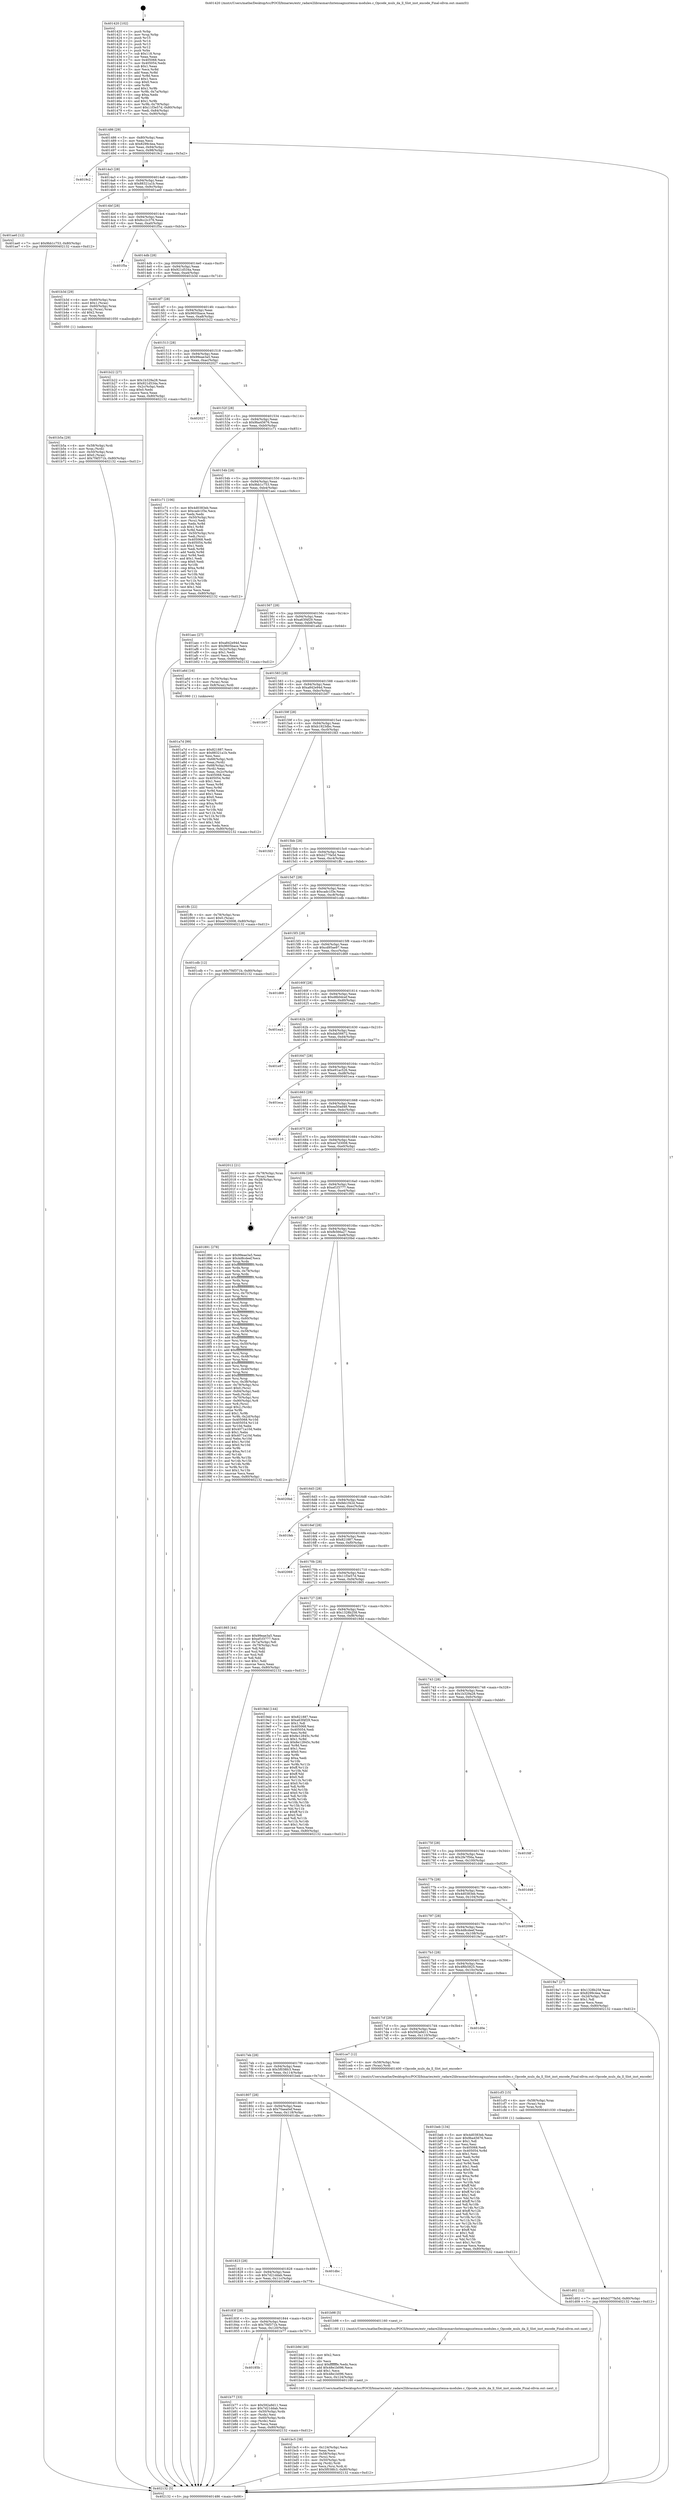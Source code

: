 digraph "0x401420" {
  label = "0x401420 (/mnt/c/Users/mathe/Desktop/tcc/POCII/binaries/extr_radare2librasmarchxtensagnuxtensa-modules.c_Opcode_muls_da_ll_Slot_inst_encode_Final-ollvm.out::main(0))"
  labelloc = "t"
  node[shape=record]

  Entry [label="",width=0.3,height=0.3,shape=circle,fillcolor=black,style=filled]
  "0x401486" [label="{
     0x401486 [29]\l
     | [instrs]\l
     &nbsp;&nbsp;0x401486 \<+3\>: mov -0x80(%rbp),%eax\l
     &nbsp;&nbsp;0x401489 \<+2\>: mov %eax,%ecx\l
     &nbsp;&nbsp;0x40148b \<+6\>: sub $0x8299c4ea,%ecx\l
     &nbsp;&nbsp;0x401491 \<+6\>: mov %eax,-0x94(%rbp)\l
     &nbsp;&nbsp;0x401497 \<+6\>: mov %ecx,-0x98(%rbp)\l
     &nbsp;&nbsp;0x40149d \<+6\>: je 00000000004019c2 \<main+0x5a2\>\l
  }"]
  "0x4019c2" [label="{
     0x4019c2\l
  }", style=dashed]
  "0x4014a3" [label="{
     0x4014a3 [28]\l
     | [instrs]\l
     &nbsp;&nbsp;0x4014a3 \<+5\>: jmp 00000000004014a8 \<main+0x88\>\l
     &nbsp;&nbsp;0x4014a8 \<+6\>: mov -0x94(%rbp),%eax\l
     &nbsp;&nbsp;0x4014ae \<+5\>: sub $0x88321a1b,%eax\l
     &nbsp;&nbsp;0x4014b3 \<+6\>: mov %eax,-0x9c(%rbp)\l
     &nbsp;&nbsp;0x4014b9 \<+6\>: je 0000000000401ae0 \<main+0x6c0\>\l
  }"]
  Exit [label="",width=0.3,height=0.3,shape=circle,fillcolor=black,style=filled,peripheries=2]
  "0x401ae0" [label="{
     0x401ae0 [12]\l
     | [instrs]\l
     &nbsp;&nbsp;0x401ae0 \<+7\>: movl $0x9bb1c753,-0x80(%rbp)\l
     &nbsp;&nbsp;0x401ae7 \<+5\>: jmp 0000000000402132 \<main+0xd12\>\l
  }"]
  "0x4014bf" [label="{
     0x4014bf [28]\l
     | [instrs]\l
     &nbsp;&nbsp;0x4014bf \<+5\>: jmp 00000000004014c4 \<main+0xa4\>\l
     &nbsp;&nbsp;0x4014c4 \<+6\>: mov -0x94(%rbp),%eax\l
     &nbsp;&nbsp;0x4014ca \<+5\>: sub $0x8cc2c376,%eax\l
     &nbsp;&nbsp;0x4014cf \<+6\>: mov %eax,-0xa0(%rbp)\l
     &nbsp;&nbsp;0x4014d5 \<+6\>: je 0000000000401f5a \<main+0xb3a\>\l
  }"]
  "0x401d02" [label="{
     0x401d02 [12]\l
     | [instrs]\l
     &nbsp;&nbsp;0x401d02 \<+7\>: movl $0xb277fa5d,-0x80(%rbp)\l
     &nbsp;&nbsp;0x401d09 \<+5\>: jmp 0000000000402132 \<main+0xd12\>\l
  }"]
  "0x401f5a" [label="{
     0x401f5a\l
  }", style=dashed]
  "0x4014db" [label="{
     0x4014db [28]\l
     | [instrs]\l
     &nbsp;&nbsp;0x4014db \<+5\>: jmp 00000000004014e0 \<main+0xc0\>\l
     &nbsp;&nbsp;0x4014e0 \<+6\>: mov -0x94(%rbp),%eax\l
     &nbsp;&nbsp;0x4014e6 \<+5\>: sub $0x921d534a,%eax\l
     &nbsp;&nbsp;0x4014eb \<+6\>: mov %eax,-0xa4(%rbp)\l
     &nbsp;&nbsp;0x4014f1 \<+6\>: je 0000000000401b3d \<main+0x71d\>\l
  }"]
  "0x401cf3" [label="{
     0x401cf3 [15]\l
     | [instrs]\l
     &nbsp;&nbsp;0x401cf3 \<+4\>: mov -0x58(%rbp),%rax\l
     &nbsp;&nbsp;0x401cf7 \<+3\>: mov (%rax),%rax\l
     &nbsp;&nbsp;0x401cfa \<+3\>: mov %rax,%rdi\l
     &nbsp;&nbsp;0x401cfd \<+5\>: call 0000000000401030 \<free@plt\>\l
     | [calls]\l
     &nbsp;&nbsp;0x401030 \{1\} (unknown)\l
  }"]
  "0x401b3d" [label="{
     0x401b3d [29]\l
     | [instrs]\l
     &nbsp;&nbsp;0x401b3d \<+4\>: mov -0x60(%rbp),%rax\l
     &nbsp;&nbsp;0x401b41 \<+6\>: movl $0x1,(%rax)\l
     &nbsp;&nbsp;0x401b47 \<+4\>: mov -0x60(%rbp),%rax\l
     &nbsp;&nbsp;0x401b4b \<+3\>: movslq (%rax),%rax\l
     &nbsp;&nbsp;0x401b4e \<+4\>: shl $0x2,%rax\l
     &nbsp;&nbsp;0x401b52 \<+3\>: mov %rax,%rdi\l
     &nbsp;&nbsp;0x401b55 \<+5\>: call 0000000000401050 \<malloc@plt\>\l
     | [calls]\l
     &nbsp;&nbsp;0x401050 \{1\} (unknown)\l
  }"]
  "0x4014f7" [label="{
     0x4014f7 [28]\l
     | [instrs]\l
     &nbsp;&nbsp;0x4014f7 \<+5\>: jmp 00000000004014fc \<main+0xdc\>\l
     &nbsp;&nbsp;0x4014fc \<+6\>: mov -0x94(%rbp),%eax\l
     &nbsp;&nbsp;0x401502 \<+5\>: sub $0x9605bace,%eax\l
     &nbsp;&nbsp;0x401507 \<+6\>: mov %eax,-0xa8(%rbp)\l
     &nbsp;&nbsp;0x40150d \<+6\>: je 0000000000401b22 \<main+0x702\>\l
  }"]
  "0x401bc5" [label="{
     0x401bc5 [38]\l
     | [instrs]\l
     &nbsp;&nbsp;0x401bc5 \<+6\>: mov -0x124(%rbp),%ecx\l
     &nbsp;&nbsp;0x401bcb \<+3\>: imul %eax,%ecx\l
     &nbsp;&nbsp;0x401bce \<+4\>: mov -0x58(%rbp),%rsi\l
     &nbsp;&nbsp;0x401bd2 \<+3\>: mov (%rsi),%rsi\l
     &nbsp;&nbsp;0x401bd5 \<+4\>: mov -0x50(%rbp),%rdi\l
     &nbsp;&nbsp;0x401bd9 \<+3\>: movslq (%rdi),%rdi\l
     &nbsp;&nbsp;0x401bdc \<+3\>: mov %ecx,(%rsi,%rdi,4)\l
     &nbsp;&nbsp;0x401bdf \<+7\>: movl $0x5f038fc3,-0x80(%rbp)\l
     &nbsp;&nbsp;0x401be6 \<+5\>: jmp 0000000000402132 \<main+0xd12\>\l
  }"]
  "0x401b22" [label="{
     0x401b22 [27]\l
     | [instrs]\l
     &nbsp;&nbsp;0x401b22 \<+5\>: mov $0x1b329a28,%eax\l
     &nbsp;&nbsp;0x401b27 \<+5\>: mov $0x921d534a,%ecx\l
     &nbsp;&nbsp;0x401b2c \<+3\>: mov -0x2c(%rbp),%edx\l
     &nbsp;&nbsp;0x401b2f \<+3\>: cmp $0x0,%edx\l
     &nbsp;&nbsp;0x401b32 \<+3\>: cmove %ecx,%eax\l
     &nbsp;&nbsp;0x401b35 \<+3\>: mov %eax,-0x80(%rbp)\l
     &nbsp;&nbsp;0x401b38 \<+5\>: jmp 0000000000402132 \<main+0xd12\>\l
  }"]
  "0x401513" [label="{
     0x401513 [28]\l
     | [instrs]\l
     &nbsp;&nbsp;0x401513 \<+5\>: jmp 0000000000401518 \<main+0xf8\>\l
     &nbsp;&nbsp;0x401518 \<+6\>: mov -0x94(%rbp),%eax\l
     &nbsp;&nbsp;0x40151e \<+5\>: sub $0x99eae3a5,%eax\l
     &nbsp;&nbsp;0x401523 \<+6\>: mov %eax,-0xac(%rbp)\l
     &nbsp;&nbsp;0x401529 \<+6\>: je 0000000000402027 \<main+0xc07\>\l
  }"]
  "0x401b9d" [label="{
     0x401b9d [40]\l
     | [instrs]\l
     &nbsp;&nbsp;0x401b9d \<+5\>: mov $0x2,%ecx\l
     &nbsp;&nbsp;0x401ba2 \<+1\>: cltd\l
     &nbsp;&nbsp;0x401ba3 \<+2\>: idiv %ecx\l
     &nbsp;&nbsp;0x401ba5 \<+6\>: imul $0xfffffffe,%edx,%ecx\l
     &nbsp;&nbsp;0x401bab \<+6\>: add $0x48e1b096,%ecx\l
     &nbsp;&nbsp;0x401bb1 \<+3\>: add $0x1,%ecx\l
     &nbsp;&nbsp;0x401bb4 \<+6\>: sub $0x48e1b096,%ecx\l
     &nbsp;&nbsp;0x401bba \<+6\>: mov %ecx,-0x124(%rbp)\l
     &nbsp;&nbsp;0x401bc0 \<+5\>: call 0000000000401160 \<next_i\>\l
     | [calls]\l
     &nbsp;&nbsp;0x401160 \{1\} (/mnt/c/Users/mathe/Desktop/tcc/POCII/binaries/extr_radare2librasmarchxtensagnuxtensa-modules.c_Opcode_muls_da_ll_Slot_inst_encode_Final-ollvm.out::next_i)\l
  }"]
  "0x402027" [label="{
     0x402027\l
  }", style=dashed]
  "0x40152f" [label="{
     0x40152f [28]\l
     | [instrs]\l
     &nbsp;&nbsp;0x40152f \<+5\>: jmp 0000000000401534 \<main+0x114\>\l
     &nbsp;&nbsp;0x401534 \<+6\>: mov -0x94(%rbp),%eax\l
     &nbsp;&nbsp;0x40153a \<+5\>: sub $0x9ba45676,%eax\l
     &nbsp;&nbsp;0x40153f \<+6\>: mov %eax,-0xb0(%rbp)\l
     &nbsp;&nbsp;0x401545 \<+6\>: je 0000000000401c71 \<main+0x851\>\l
  }"]
  "0x40185b" [label="{
     0x40185b\l
  }", style=dashed]
  "0x401c71" [label="{
     0x401c71 [106]\l
     | [instrs]\l
     &nbsp;&nbsp;0x401c71 \<+5\>: mov $0x4d0383eb,%eax\l
     &nbsp;&nbsp;0x401c76 \<+5\>: mov $0xcadc1f3e,%ecx\l
     &nbsp;&nbsp;0x401c7b \<+2\>: xor %edx,%edx\l
     &nbsp;&nbsp;0x401c7d \<+4\>: mov -0x50(%rbp),%rsi\l
     &nbsp;&nbsp;0x401c81 \<+2\>: mov (%rsi),%edi\l
     &nbsp;&nbsp;0x401c83 \<+3\>: mov %edx,%r8d\l
     &nbsp;&nbsp;0x401c86 \<+4\>: sub $0x1,%r8d\l
     &nbsp;&nbsp;0x401c8a \<+3\>: sub %r8d,%edi\l
     &nbsp;&nbsp;0x401c8d \<+4\>: mov -0x50(%rbp),%rsi\l
     &nbsp;&nbsp;0x401c91 \<+2\>: mov %edi,(%rsi)\l
     &nbsp;&nbsp;0x401c93 \<+7\>: mov 0x405068,%edi\l
     &nbsp;&nbsp;0x401c9a \<+8\>: mov 0x405054,%r8d\l
     &nbsp;&nbsp;0x401ca2 \<+3\>: sub $0x1,%edx\l
     &nbsp;&nbsp;0x401ca5 \<+3\>: mov %edi,%r9d\l
     &nbsp;&nbsp;0x401ca8 \<+3\>: add %edx,%r9d\l
     &nbsp;&nbsp;0x401cab \<+4\>: imul %r9d,%edi\l
     &nbsp;&nbsp;0x401caf \<+3\>: and $0x1,%edi\l
     &nbsp;&nbsp;0x401cb2 \<+3\>: cmp $0x0,%edi\l
     &nbsp;&nbsp;0x401cb5 \<+4\>: sete %r10b\l
     &nbsp;&nbsp;0x401cb9 \<+4\>: cmp $0xa,%r8d\l
     &nbsp;&nbsp;0x401cbd \<+4\>: setl %r11b\l
     &nbsp;&nbsp;0x401cc1 \<+3\>: mov %r10b,%bl\l
     &nbsp;&nbsp;0x401cc4 \<+3\>: and %r11b,%bl\l
     &nbsp;&nbsp;0x401cc7 \<+3\>: xor %r11b,%r10b\l
     &nbsp;&nbsp;0x401cca \<+3\>: or %r10b,%bl\l
     &nbsp;&nbsp;0x401ccd \<+3\>: test $0x1,%bl\l
     &nbsp;&nbsp;0x401cd0 \<+3\>: cmovne %ecx,%eax\l
     &nbsp;&nbsp;0x401cd3 \<+3\>: mov %eax,-0x80(%rbp)\l
     &nbsp;&nbsp;0x401cd6 \<+5\>: jmp 0000000000402132 \<main+0xd12\>\l
  }"]
  "0x40154b" [label="{
     0x40154b [28]\l
     | [instrs]\l
     &nbsp;&nbsp;0x40154b \<+5\>: jmp 0000000000401550 \<main+0x130\>\l
     &nbsp;&nbsp;0x401550 \<+6\>: mov -0x94(%rbp),%eax\l
     &nbsp;&nbsp;0x401556 \<+5\>: sub $0x9bb1c753,%eax\l
     &nbsp;&nbsp;0x40155b \<+6\>: mov %eax,-0xb4(%rbp)\l
     &nbsp;&nbsp;0x401561 \<+6\>: je 0000000000401aec \<main+0x6cc\>\l
  }"]
  "0x401b77" [label="{
     0x401b77 [33]\l
     | [instrs]\l
     &nbsp;&nbsp;0x401b77 \<+5\>: mov $0x592a9d11,%eax\l
     &nbsp;&nbsp;0x401b7c \<+5\>: mov $0x7d21ddab,%ecx\l
     &nbsp;&nbsp;0x401b81 \<+4\>: mov -0x50(%rbp),%rdx\l
     &nbsp;&nbsp;0x401b85 \<+2\>: mov (%rdx),%esi\l
     &nbsp;&nbsp;0x401b87 \<+4\>: mov -0x60(%rbp),%rdx\l
     &nbsp;&nbsp;0x401b8b \<+2\>: cmp (%rdx),%esi\l
     &nbsp;&nbsp;0x401b8d \<+3\>: cmovl %ecx,%eax\l
     &nbsp;&nbsp;0x401b90 \<+3\>: mov %eax,-0x80(%rbp)\l
     &nbsp;&nbsp;0x401b93 \<+5\>: jmp 0000000000402132 \<main+0xd12\>\l
  }"]
  "0x401aec" [label="{
     0x401aec [27]\l
     | [instrs]\l
     &nbsp;&nbsp;0x401aec \<+5\>: mov $0xa842e94d,%eax\l
     &nbsp;&nbsp;0x401af1 \<+5\>: mov $0x9605bace,%ecx\l
     &nbsp;&nbsp;0x401af6 \<+3\>: mov -0x2c(%rbp),%edx\l
     &nbsp;&nbsp;0x401af9 \<+3\>: cmp $0x1,%edx\l
     &nbsp;&nbsp;0x401afc \<+3\>: cmovl %ecx,%eax\l
     &nbsp;&nbsp;0x401aff \<+3\>: mov %eax,-0x80(%rbp)\l
     &nbsp;&nbsp;0x401b02 \<+5\>: jmp 0000000000402132 \<main+0xd12\>\l
  }"]
  "0x401567" [label="{
     0x401567 [28]\l
     | [instrs]\l
     &nbsp;&nbsp;0x401567 \<+5\>: jmp 000000000040156c \<main+0x14c\>\l
     &nbsp;&nbsp;0x40156c \<+6\>: mov -0x94(%rbp),%eax\l
     &nbsp;&nbsp;0x401572 \<+5\>: sub $0xa63f4f29,%eax\l
     &nbsp;&nbsp;0x401577 \<+6\>: mov %eax,-0xb8(%rbp)\l
     &nbsp;&nbsp;0x40157d \<+6\>: je 0000000000401a6d \<main+0x64d\>\l
  }"]
  "0x40183f" [label="{
     0x40183f [28]\l
     | [instrs]\l
     &nbsp;&nbsp;0x40183f \<+5\>: jmp 0000000000401844 \<main+0x424\>\l
     &nbsp;&nbsp;0x401844 \<+6\>: mov -0x94(%rbp),%eax\l
     &nbsp;&nbsp;0x40184a \<+5\>: sub $0x7f4f371b,%eax\l
     &nbsp;&nbsp;0x40184f \<+6\>: mov %eax,-0x120(%rbp)\l
     &nbsp;&nbsp;0x401855 \<+6\>: je 0000000000401b77 \<main+0x757\>\l
  }"]
  "0x401a6d" [label="{
     0x401a6d [16]\l
     | [instrs]\l
     &nbsp;&nbsp;0x401a6d \<+4\>: mov -0x70(%rbp),%rax\l
     &nbsp;&nbsp;0x401a71 \<+3\>: mov (%rax),%rax\l
     &nbsp;&nbsp;0x401a74 \<+4\>: mov 0x8(%rax),%rdi\l
     &nbsp;&nbsp;0x401a78 \<+5\>: call 0000000000401060 \<atoi@plt\>\l
     | [calls]\l
     &nbsp;&nbsp;0x401060 \{1\} (unknown)\l
  }"]
  "0x401583" [label="{
     0x401583 [28]\l
     | [instrs]\l
     &nbsp;&nbsp;0x401583 \<+5\>: jmp 0000000000401588 \<main+0x168\>\l
     &nbsp;&nbsp;0x401588 \<+6\>: mov -0x94(%rbp),%eax\l
     &nbsp;&nbsp;0x40158e \<+5\>: sub $0xa842e94d,%eax\l
     &nbsp;&nbsp;0x401593 \<+6\>: mov %eax,-0xbc(%rbp)\l
     &nbsp;&nbsp;0x401599 \<+6\>: je 0000000000401b07 \<main+0x6e7\>\l
  }"]
  "0x401b98" [label="{
     0x401b98 [5]\l
     | [instrs]\l
     &nbsp;&nbsp;0x401b98 \<+5\>: call 0000000000401160 \<next_i\>\l
     | [calls]\l
     &nbsp;&nbsp;0x401160 \{1\} (/mnt/c/Users/mathe/Desktop/tcc/POCII/binaries/extr_radare2librasmarchxtensagnuxtensa-modules.c_Opcode_muls_da_ll_Slot_inst_encode_Final-ollvm.out::next_i)\l
  }"]
  "0x401b07" [label="{
     0x401b07\l
  }", style=dashed]
  "0x40159f" [label="{
     0x40159f [28]\l
     | [instrs]\l
     &nbsp;&nbsp;0x40159f \<+5\>: jmp 00000000004015a4 \<main+0x184\>\l
     &nbsp;&nbsp;0x4015a4 \<+6\>: mov -0x94(%rbp),%eax\l
     &nbsp;&nbsp;0x4015aa \<+5\>: sub $0xb1923dbc,%eax\l
     &nbsp;&nbsp;0x4015af \<+6\>: mov %eax,-0xc0(%rbp)\l
     &nbsp;&nbsp;0x4015b5 \<+6\>: je 0000000000401fd3 \<main+0xbb3\>\l
  }"]
  "0x401823" [label="{
     0x401823 [28]\l
     | [instrs]\l
     &nbsp;&nbsp;0x401823 \<+5\>: jmp 0000000000401828 \<main+0x408\>\l
     &nbsp;&nbsp;0x401828 \<+6\>: mov -0x94(%rbp),%eax\l
     &nbsp;&nbsp;0x40182e \<+5\>: sub $0x7d21ddab,%eax\l
     &nbsp;&nbsp;0x401833 \<+6\>: mov %eax,-0x11c(%rbp)\l
     &nbsp;&nbsp;0x401839 \<+6\>: je 0000000000401b98 \<main+0x778\>\l
  }"]
  "0x401fd3" [label="{
     0x401fd3\l
  }", style=dashed]
  "0x4015bb" [label="{
     0x4015bb [28]\l
     | [instrs]\l
     &nbsp;&nbsp;0x4015bb \<+5\>: jmp 00000000004015c0 \<main+0x1a0\>\l
     &nbsp;&nbsp;0x4015c0 \<+6\>: mov -0x94(%rbp),%eax\l
     &nbsp;&nbsp;0x4015c6 \<+5\>: sub $0xb277fa5d,%eax\l
     &nbsp;&nbsp;0x4015cb \<+6\>: mov %eax,-0xc4(%rbp)\l
     &nbsp;&nbsp;0x4015d1 \<+6\>: je 0000000000401ffc \<main+0xbdc\>\l
  }"]
  "0x401dbc" [label="{
     0x401dbc\l
  }", style=dashed]
  "0x401ffc" [label="{
     0x401ffc [22]\l
     | [instrs]\l
     &nbsp;&nbsp;0x401ffc \<+4\>: mov -0x78(%rbp),%rax\l
     &nbsp;&nbsp;0x402000 \<+6\>: movl $0x0,(%rax)\l
     &nbsp;&nbsp;0x402006 \<+7\>: movl $0xee7d3008,-0x80(%rbp)\l
     &nbsp;&nbsp;0x40200d \<+5\>: jmp 0000000000402132 \<main+0xd12\>\l
  }"]
  "0x4015d7" [label="{
     0x4015d7 [28]\l
     | [instrs]\l
     &nbsp;&nbsp;0x4015d7 \<+5\>: jmp 00000000004015dc \<main+0x1bc\>\l
     &nbsp;&nbsp;0x4015dc \<+6\>: mov -0x94(%rbp),%eax\l
     &nbsp;&nbsp;0x4015e2 \<+5\>: sub $0xcadc1f3e,%eax\l
     &nbsp;&nbsp;0x4015e7 \<+6\>: mov %eax,-0xc8(%rbp)\l
     &nbsp;&nbsp;0x4015ed \<+6\>: je 0000000000401cdb \<main+0x8bb\>\l
  }"]
  "0x401807" [label="{
     0x401807 [28]\l
     | [instrs]\l
     &nbsp;&nbsp;0x401807 \<+5\>: jmp 000000000040180c \<main+0x3ec\>\l
     &nbsp;&nbsp;0x40180c \<+6\>: mov -0x94(%rbp),%eax\l
     &nbsp;&nbsp;0x401812 \<+5\>: sub $0x70aea0ef,%eax\l
     &nbsp;&nbsp;0x401817 \<+6\>: mov %eax,-0x118(%rbp)\l
     &nbsp;&nbsp;0x40181d \<+6\>: je 0000000000401dbc \<main+0x99c\>\l
  }"]
  "0x401cdb" [label="{
     0x401cdb [12]\l
     | [instrs]\l
     &nbsp;&nbsp;0x401cdb \<+7\>: movl $0x7f4f371b,-0x80(%rbp)\l
     &nbsp;&nbsp;0x401ce2 \<+5\>: jmp 0000000000402132 \<main+0xd12\>\l
  }"]
  "0x4015f3" [label="{
     0x4015f3 [28]\l
     | [instrs]\l
     &nbsp;&nbsp;0x4015f3 \<+5\>: jmp 00000000004015f8 \<main+0x1d8\>\l
     &nbsp;&nbsp;0x4015f8 \<+6\>: mov -0x94(%rbp),%eax\l
     &nbsp;&nbsp;0x4015fe \<+5\>: sub $0xcd95ae97,%eax\l
     &nbsp;&nbsp;0x401603 \<+6\>: mov %eax,-0xcc(%rbp)\l
     &nbsp;&nbsp;0x401609 \<+6\>: je 0000000000401d69 \<main+0x949\>\l
  }"]
  "0x401beb" [label="{
     0x401beb [134]\l
     | [instrs]\l
     &nbsp;&nbsp;0x401beb \<+5\>: mov $0x4d0383eb,%eax\l
     &nbsp;&nbsp;0x401bf0 \<+5\>: mov $0x9ba45676,%ecx\l
     &nbsp;&nbsp;0x401bf5 \<+2\>: mov $0x1,%dl\l
     &nbsp;&nbsp;0x401bf7 \<+2\>: xor %esi,%esi\l
     &nbsp;&nbsp;0x401bf9 \<+7\>: mov 0x405068,%edi\l
     &nbsp;&nbsp;0x401c00 \<+8\>: mov 0x405054,%r8d\l
     &nbsp;&nbsp;0x401c08 \<+3\>: sub $0x1,%esi\l
     &nbsp;&nbsp;0x401c0b \<+3\>: mov %edi,%r9d\l
     &nbsp;&nbsp;0x401c0e \<+3\>: add %esi,%r9d\l
     &nbsp;&nbsp;0x401c11 \<+4\>: imul %r9d,%edi\l
     &nbsp;&nbsp;0x401c15 \<+3\>: and $0x1,%edi\l
     &nbsp;&nbsp;0x401c18 \<+3\>: cmp $0x0,%edi\l
     &nbsp;&nbsp;0x401c1b \<+4\>: sete %r10b\l
     &nbsp;&nbsp;0x401c1f \<+4\>: cmp $0xa,%r8d\l
     &nbsp;&nbsp;0x401c23 \<+4\>: setl %r11b\l
     &nbsp;&nbsp;0x401c27 \<+3\>: mov %r10b,%bl\l
     &nbsp;&nbsp;0x401c2a \<+3\>: xor $0xff,%bl\l
     &nbsp;&nbsp;0x401c2d \<+3\>: mov %r11b,%r14b\l
     &nbsp;&nbsp;0x401c30 \<+4\>: xor $0xff,%r14b\l
     &nbsp;&nbsp;0x401c34 \<+3\>: xor $0x1,%dl\l
     &nbsp;&nbsp;0x401c37 \<+3\>: mov %bl,%r15b\l
     &nbsp;&nbsp;0x401c3a \<+4\>: and $0xff,%r15b\l
     &nbsp;&nbsp;0x401c3e \<+3\>: and %dl,%r10b\l
     &nbsp;&nbsp;0x401c41 \<+3\>: mov %r14b,%r12b\l
     &nbsp;&nbsp;0x401c44 \<+4\>: and $0xff,%r12b\l
     &nbsp;&nbsp;0x401c48 \<+3\>: and %dl,%r11b\l
     &nbsp;&nbsp;0x401c4b \<+3\>: or %r10b,%r15b\l
     &nbsp;&nbsp;0x401c4e \<+3\>: or %r11b,%r12b\l
     &nbsp;&nbsp;0x401c51 \<+3\>: xor %r12b,%r15b\l
     &nbsp;&nbsp;0x401c54 \<+3\>: or %r14b,%bl\l
     &nbsp;&nbsp;0x401c57 \<+3\>: xor $0xff,%bl\l
     &nbsp;&nbsp;0x401c5a \<+3\>: or $0x1,%dl\l
     &nbsp;&nbsp;0x401c5d \<+2\>: and %dl,%bl\l
     &nbsp;&nbsp;0x401c5f \<+3\>: or %bl,%r15b\l
     &nbsp;&nbsp;0x401c62 \<+4\>: test $0x1,%r15b\l
     &nbsp;&nbsp;0x401c66 \<+3\>: cmovne %ecx,%eax\l
     &nbsp;&nbsp;0x401c69 \<+3\>: mov %eax,-0x80(%rbp)\l
     &nbsp;&nbsp;0x401c6c \<+5\>: jmp 0000000000402132 \<main+0xd12\>\l
  }"]
  "0x401d69" [label="{
     0x401d69\l
  }", style=dashed]
  "0x40160f" [label="{
     0x40160f [28]\l
     | [instrs]\l
     &nbsp;&nbsp;0x40160f \<+5\>: jmp 0000000000401614 \<main+0x1f4\>\l
     &nbsp;&nbsp;0x401614 \<+6\>: mov -0x94(%rbp),%eax\l
     &nbsp;&nbsp;0x40161a \<+5\>: sub $0xd8b0dcef,%eax\l
     &nbsp;&nbsp;0x40161f \<+6\>: mov %eax,-0xd0(%rbp)\l
     &nbsp;&nbsp;0x401625 \<+6\>: je 0000000000401ea3 \<main+0xa83\>\l
  }"]
  "0x4017eb" [label="{
     0x4017eb [28]\l
     | [instrs]\l
     &nbsp;&nbsp;0x4017eb \<+5\>: jmp 00000000004017f0 \<main+0x3d0\>\l
     &nbsp;&nbsp;0x4017f0 \<+6\>: mov -0x94(%rbp),%eax\l
     &nbsp;&nbsp;0x4017f6 \<+5\>: sub $0x5f038fc3,%eax\l
     &nbsp;&nbsp;0x4017fb \<+6\>: mov %eax,-0x114(%rbp)\l
     &nbsp;&nbsp;0x401801 \<+6\>: je 0000000000401beb \<main+0x7cb\>\l
  }"]
  "0x401ea3" [label="{
     0x401ea3\l
  }", style=dashed]
  "0x40162b" [label="{
     0x40162b [28]\l
     | [instrs]\l
     &nbsp;&nbsp;0x40162b \<+5\>: jmp 0000000000401630 \<main+0x210\>\l
     &nbsp;&nbsp;0x401630 \<+6\>: mov -0x94(%rbp),%eax\l
     &nbsp;&nbsp;0x401636 \<+5\>: sub $0xdab56672,%eax\l
     &nbsp;&nbsp;0x40163b \<+6\>: mov %eax,-0xd4(%rbp)\l
     &nbsp;&nbsp;0x401641 \<+6\>: je 0000000000401e97 \<main+0xa77\>\l
  }"]
  "0x401ce7" [label="{
     0x401ce7 [12]\l
     | [instrs]\l
     &nbsp;&nbsp;0x401ce7 \<+4\>: mov -0x58(%rbp),%rax\l
     &nbsp;&nbsp;0x401ceb \<+3\>: mov (%rax),%rdi\l
     &nbsp;&nbsp;0x401cee \<+5\>: call 0000000000401400 \<Opcode_muls_da_ll_Slot_inst_encode\>\l
     | [calls]\l
     &nbsp;&nbsp;0x401400 \{1\} (/mnt/c/Users/mathe/Desktop/tcc/POCII/binaries/extr_radare2librasmarchxtensagnuxtensa-modules.c_Opcode_muls_da_ll_Slot_inst_encode_Final-ollvm.out::Opcode_muls_da_ll_Slot_inst_encode)\l
  }"]
  "0x401e97" [label="{
     0x401e97\l
  }", style=dashed]
  "0x401647" [label="{
     0x401647 [28]\l
     | [instrs]\l
     &nbsp;&nbsp;0x401647 \<+5\>: jmp 000000000040164c \<main+0x22c\>\l
     &nbsp;&nbsp;0x40164c \<+6\>: mov -0x94(%rbp),%eax\l
     &nbsp;&nbsp;0x401652 \<+5\>: sub $0xe91ac526,%eax\l
     &nbsp;&nbsp;0x401657 \<+6\>: mov %eax,-0xd8(%rbp)\l
     &nbsp;&nbsp;0x40165d \<+6\>: je 0000000000401eca \<main+0xaaa\>\l
  }"]
  "0x4017cf" [label="{
     0x4017cf [28]\l
     | [instrs]\l
     &nbsp;&nbsp;0x4017cf \<+5\>: jmp 00000000004017d4 \<main+0x3b4\>\l
     &nbsp;&nbsp;0x4017d4 \<+6\>: mov -0x94(%rbp),%eax\l
     &nbsp;&nbsp;0x4017da \<+5\>: sub $0x592a9d11,%eax\l
     &nbsp;&nbsp;0x4017df \<+6\>: mov %eax,-0x110(%rbp)\l
     &nbsp;&nbsp;0x4017e5 \<+6\>: je 0000000000401ce7 \<main+0x8c7\>\l
  }"]
  "0x401eca" [label="{
     0x401eca\l
  }", style=dashed]
  "0x401663" [label="{
     0x401663 [28]\l
     | [instrs]\l
     &nbsp;&nbsp;0x401663 \<+5\>: jmp 0000000000401668 \<main+0x248\>\l
     &nbsp;&nbsp;0x401668 \<+6\>: mov -0x94(%rbp),%eax\l
     &nbsp;&nbsp;0x40166e \<+5\>: sub $0xea50ad48,%eax\l
     &nbsp;&nbsp;0x401673 \<+6\>: mov %eax,-0xdc(%rbp)\l
     &nbsp;&nbsp;0x401679 \<+6\>: je 0000000000402110 \<main+0xcf0\>\l
  }"]
  "0x401d0e" [label="{
     0x401d0e\l
  }", style=dashed]
  "0x402110" [label="{
     0x402110\l
  }", style=dashed]
  "0x40167f" [label="{
     0x40167f [28]\l
     | [instrs]\l
     &nbsp;&nbsp;0x40167f \<+5\>: jmp 0000000000401684 \<main+0x264\>\l
     &nbsp;&nbsp;0x401684 \<+6\>: mov -0x94(%rbp),%eax\l
     &nbsp;&nbsp;0x40168a \<+5\>: sub $0xee7d3008,%eax\l
     &nbsp;&nbsp;0x40168f \<+6\>: mov %eax,-0xe0(%rbp)\l
     &nbsp;&nbsp;0x401695 \<+6\>: je 0000000000402012 \<main+0xbf2\>\l
  }"]
  "0x401b5a" [label="{
     0x401b5a [29]\l
     | [instrs]\l
     &nbsp;&nbsp;0x401b5a \<+4\>: mov -0x58(%rbp),%rdi\l
     &nbsp;&nbsp;0x401b5e \<+3\>: mov %rax,(%rdi)\l
     &nbsp;&nbsp;0x401b61 \<+4\>: mov -0x50(%rbp),%rax\l
     &nbsp;&nbsp;0x401b65 \<+6\>: movl $0x0,(%rax)\l
     &nbsp;&nbsp;0x401b6b \<+7\>: movl $0x7f4f371b,-0x80(%rbp)\l
     &nbsp;&nbsp;0x401b72 \<+5\>: jmp 0000000000402132 \<main+0xd12\>\l
  }"]
  "0x402012" [label="{
     0x402012 [21]\l
     | [instrs]\l
     &nbsp;&nbsp;0x402012 \<+4\>: mov -0x78(%rbp),%rax\l
     &nbsp;&nbsp;0x402016 \<+2\>: mov (%rax),%eax\l
     &nbsp;&nbsp;0x402018 \<+4\>: lea -0x28(%rbp),%rsp\l
     &nbsp;&nbsp;0x40201c \<+1\>: pop %rbx\l
     &nbsp;&nbsp;0x40201d \<+2\>: pop %r12\l
     &nbsp;&nbsp;0x40201f \<+2\>: pop %r13\l
     &nbsp;&nbsp;0x402021 \<+2\>: pop %r14\l
     &nbsp;&nbsp;0x402023 \<+2\>: pop %r15\l
     &nbsp;&nbsp;0x402025 \<+1\>: pop %rbp\l
     &nbsp;&nbsp;0x402026 \<+1\>: ret\l
  }"]
  "0x40169b" [label="{
     0x40169b [28]\l
     | [instrs]\l
     &nbsp;&nbsp;0x40169b \<+5\>: jmp 00000000004016a0 \<main+0x280\>\l
     &nbsp;&nbsp;0x4016a0 \<+6\>: mov -0x94(%rbp),%eax\l
     &nbsp;&nbsp;0x4016a6 \<+5\>: sub $0xef1f3777,%eax\l
     &nbsp;&nbsp;0x4016ab \<+6\>: mov %eax,-0xe4(%rbp)\l
     &nbsp;&nbsp;0x4016b1 \<+6\>: je 0000000000401891 \<main+0x471\>\l
  }"]
  "0x401a7d" [label="{
     0x401a7d [99]\l
     | [instrs]\l
     &nbsp;&nbsp;0x401a7d \<+5\>: mov $0x821887,%ecx\l
     &nbsp;&nbsp;0x401a82 \<+5\>: mov $0x88321a1b,%edx\l
     &nbsp;&nbsp;0x401a87 \<+2\>: xor %esi,%esi\l
     &nbsp;&nbsp;0x401a89 \<+4\>: mov -0x68(%rbp),%rdi\l
     &nbsp;&nbsp;0x401a8d \<+2\>: mov %eax,(%rdi)\l
     &nbsp;&nbsp;0x401a8f \<+4\>: mov -0x68(%rbp),%rdi\l
     &nbsp;&nbsp;0x401a93 \<+2\>: mov (%rdi),%eax\l
     &nbsp;&nbsp;0x401a95 \<+3\>: mov %eax,-0x2c(%rbp)\l
     &nbsp;&nbsp;0x401a98 \<+7\>: mov 0x405068,%eax\l
     &nbsp;&nbsp;0x401a9f \<+8\>: mov 0x405054,%r8d\l
     &nbsp;&nbsp;0x401aa7 \<+3\>: sub $0x1,%esi\l
     &nbsp;&nbsp;0x401aaa \<+3\>: mov %eax,%r9d\l
     &nbsp;&nbsp;0x401aad \<+3\>: add %esi,%r9d\l
     &nbsp;&nbsp;0x401ab0 \<+4\>: imul %r9d,%eax\l
     &nbsp;&nbsp;0x401ab4 \<+3\>: and $0x1,%eax\l
     &nbsp;&nbsp;0x401ab7 \<+3\>: cmp $0x0,%eax\l
     &nbsp;&nbsp;0x401aba \<+4\>: sete %r10b\l
     &nbsp;&nbsp;0x401abe \<+4\>: cmp $0xa,%r8d\l
     &nbsp;&nbsp;0x401ac2 \<+4\>: setl %r11b\l
     &nbsp;&nbsp;0x401ac6 \<+3\>: mov %r10b,%bl\l
     &nbsp;&nbsp;0x401ac9 \<+3\>: and %r11b,%bl\l
     &nbsp;&nbsp;0x401acc \<+3\>: xor %r11b,%r10b\l
     &nbsp;&nbsp;0x401acf \<+3\>: or %r10b,%bl\l
     &nbsp;&nbsp;0x401ad2 \<+3\>: test $0x1,%bl\l
     &nbsp;&nbsp;0x401ad5 \<+3\>: cmovne %edx,%ecx\l
     &nbsp;&nbsp;0x401ad8 \<+3\>: mov %ecx,-0x80(%rbp)\l
     &nbsp;&nbsp;0x401adb \<+5\>: jmp 0000000000402132 \<main+0xd12\>\l
  }"]
  "0x401891" [label="{
     0x401891 [278]\l
     | [instrs]\l
     &nbsp;&nbsp;0x401891 \<+5\>: mov $0x99eae3a5,%eax\l
     &nbsp;&nbsp;0x401896 \<+5\>: mov $0x4d8cdeef,%ecx\l
     &nbsp;&nbsp;0x40189b \<+3\>: mov %rsp,%rdx\l
     &nbsp;&nbsp;0x40189e \<+4\>: add $0xfffffffffffffff0,%rdx\l
     &nbsp;&nbsp;0x4018a2 \<+3\>: mov %rdx,%rsp\l
     &nbsp;&nbsp;0x4018a5 \<+4\>: mov %rdx,-0x78(%rbp)\l
     &nbsp;&nbsp;0x4018a9 \<+3\>: mov %rsp,%rdx\l
     &nbsp;&nbsp;0x4018ac \<+4\>: add $0xfffffffffffffff0,%rdx\l
     &nbsp;&nbsp;0x4018b0 \<+3\>: mov %rdx,%rsp\l
     &nbsp;&nbsp;0x4018b3 \<+3\>: mov %rsp,%rsi\l
     &nbsp;&nbsp;0x4018b6 \<+4\>: add $0xfffffffffffffff0,%rsi\l
     &nbsp;&nbsp;0x4018ba \<+3\>: mov %rsi,%rsp\l
     &nbsp;&nbsp;0x4018bd \<+4\>: mov %rsi,-0x70(%rbp)\l
     &nbsp;&nbsp;0x4018c1 \<+3\>: mov %rsp,%rsi\l
     &nbsp;&nbsp;0x4018c4 \<+4\>: add $0xfffffffffffffff0,%rsi\l
     &nbsp;&nbsp;0x4018c8 \<+3\>: mov %rsi,%rsp\l
     &nbsp;&nbsp;0x4018cb \<+4\>: mov %rsi,-0x68(%rbp)\l
     &nbsp;&nbsp;0x4018cf \<+3\>: mov %rsp,%rsi\l
     &nbsp;&nbsp;0x4018d2 \<+4\>: add $0xfffffffffffffff0,%rsi\l
     &nbsp;&nbsp;0x4018d6 \<+3\>: mov %rsi,%rsp\l
     &nbsp;&nbsp;0x4018d9 \<+4\>: mov %rsi,-0x60(%rbp)\l
     &nbsp;&nbsp;0x4018dd \<+3\>: mov %rsp,%rsi\l
     &nbsp;&nbsp;0x4018e0 \<+4\>: add $0xfffffffffffffff0,%rsi\l
     &nbsp;&nbsp;0x4018e4 \<+3\>: mov %rsi,%rsp\l
     &nbsp;&nbsp;0x4018e7 \<+4\>: mov %rsi,-0x58(%rbp)\l
     &nbsp;&nbsp;0x4018eb \<+3\>: mov %rsp,%rsi\l
     &nbsp;&nbsp;0x4018ee \<+4\>: add $0xfffffffffffffff0,%rsi\l
     &nbsp;&nbsp;0x4018f2 \<+3\>: mov %rsi,%rsp\l
     &nbsp;&nbsp;0x4018f5 \<+4\>: mov %rsi,-0x50(%rbp)\l
     &nbsp;&nbsp;0x4018f9 \<+3\>: mov %rsp,%rsi\l
     &nbsp;&nbsp;0x4018fc \<+4\>: add $0xfffffffffffffff0,%rsi\l
     &nbsp;&nbsp;0x401900 \<+3\>: mov %rsi,%rsp\l
     &nbsp;&nbsp;0x401903 \<+4\>: mov %rsi,-0x48(%rbp)\l
     &nbsp;&nbsp;0x401907 \<+3\>: mov %rsp,%rsi\l
     &nbsp;&nbsp;0x40190a \<+4\>: add $0xfffffffffffffff0,%rsi\l
     &nbsp;&nbsp;0x40190e \<+3\>: mov %rsi,%rsp\l
     &nbsp;&nbsp;0x401911 \<+4\>: mov %rsi,-0x40(%rbp)\l
     &nbsp;&nbsp;0x401915 \<+3\>: mov %rsp,%rsi\l
     &nbsp;&nbsp;0x401918 \<+4\>: add $0xfffffffffffffff0,%rsi\l
     &nbsp;&nbsp;0x40191c \<+3\>: mov %rsi,%rsp\l
     &nbsp;&nbsp;0x40191f \<+4\>: mov %rsi,-0x38(%rbp)\l
     &nbsp;&nbsp;0x401923 \<+4\>: mov -0x78(%rbp),%rsi\l
     &nbsp;&nbsp;0x401927 \<+6\>: movl $0x0,(%rsi)\l
     &nbsp;&nbsp;0x40192d \<+6\>: mov -0x84(%rbp),%edi\l
     &nbsp;&nbsp;0x401933 \<+2\>: mov %edi,(%rdx)\l
     &nbsp;&nbsp;0x401935 \<+4\>: mov -0x70(%rbp),%rsi\l
     &nbsp;&nbsp;0x401939 \<+7\>: mov -0x90(%rbp),%r8\l
     &nbsp;&nbsp;0x401940 \<+3\>: mov %r8,(%rsi)\l
     &nbsp;&nbsp;0x401943 \<+3\>: cmpl $0x2,(%rdx)\l
     &nbsp;&nbsp;0x401946 \<+4\>: setne %r9b\l
     &nbsp;&nbsp;0x40194a \<+4\>: and $0x1,%r9b\l
     &nbsp;&nbsp;0x40194e \<+4\>: mov %r9b,-0x2d(%rbp)\l
     &nbsp;&nbsp;0x401952 \<+8\>: mov 0x405068,%r10d\l
     &nbsp;&nbsp;0x40195a \<+8\>: mov 0x405054,%r11d\l
     &nbsp;&nbsp;0x401962 \<+3\>: mov %r10d,%ebx\l
     &nbsp;&nbsp;0x401965 \<+6\>: add $0x4071a10d,%ebx\l
     &nbsp;&nbsp;0x40196b \<+3\>: sub $0x1,%ebx\l
     &nbsp;&nbsp;0x40196e \<+6\>: sub $0x4071a10d,%ebx\l
     &nbsp;&nbsp;0x401974 \<+4\>: imul %ebx,%r10d\l
     &nbsp;&nbsp;0x401978 \<+4\>: and $0x1,%r10d\l
     &nbsp;&nbsp;0x40197c \<+4\>: cmp $0x0,%r10d\l
     &nbsp;&nbsp;0x401980 \<+4\>: sete %r9b\l
     &nbsp;&nbsp;0x401984 \<+4\>: cmp $0xa,%r11d\l
     &nbsp;&nbsp;0x401988 \<+4\>: setl %r14b\l
     &nbsp;&nbsp;0x40198c \<+3\>: mov %r9b,%r15b\l
     &nbsp;&nbsp;0x40198f \<+3\>: and %r14b,%r15b\l
     &nbsp;&nbsp;0x401992 \<+3\>: xor %r14b,%r9b\l
     &nbsp;&nbsp;0x401995 \<+3\>: or %r9b,%r15b\l
     &nbsp;&nbsp;0x401998 \<+4\>: test $0x1,%r15b\l
     &nbsp;&nbsp;0x40199c \<+3\>: cmovne %ecx,%eax\l
     &nbsp;&nbsp;0x40199f \<+3\>: mov %eax,-0x80(%rbp)\l
     &nbsp;&nbsp;0x4019a2 \<+5\>: jmp 0000000000402132 \<main+0xd12\>\l
  }"]
  "0x4016b7" [label="{
     0x4016b7 [28]\l
     | [instrs]\l
     &nbsp;&nbsp;0x4016b7 \<+5\>: jmp 00000000004016bc \<main+0x29c\>\l
     &nbsp;&nbsp;0x4016bc \<+6\>: mov -0x94(%rbp),%eax\l
     &nbsp;&nbsp;0x4016c2 \<+5\>: sub $0xfb566a27,%eax\l
     &nbsp;&nbsp;0x4016c7 \<+6\>: mov %eax,-0xe8(%rbp)\l
     &nbsp;&nbsp;0x4016cd \<+6\>: je 00000000004020bd \<main+0xc9d\>\l
  }"]
  "0x4017b3" [label="{
     0x4017b3 [28]\l
     | [instrs]\l
     &nbsp;&nbsp;0x4017b3 \<+5\>: jmp 00000000004017b8 \<main+0x398\>\l
     &nbsp;&nbsp;0x4017b8 \<+6\>: mov -0x94(%rbp),%eax\l
     &nbsp;&nbsp;0x4017be \<+5\>: sub $0x4f6b5825,%eax\l
     &nbsp;&nbsp;0x4017c3 \<+6\>: mov %eax,-0x10c(%rbp)\l
     &nbsp;&nbsp;0x4017c9 \<+6\>: je 0000000000401d0e \<main+0x8ee\>\l
  }"]
  "0x4020bd" [label="{
     0x4020bd\l
  }", style=dashed]
  "0x4016d3" [label="{
     0x4016d3 [28]\l
     | [instrs]\l
     &nbsp;&nbsp;0x4016d3 \<+5\>: jmp 00000000004016d8 \<main+0x2b8\>\l
     &nbsp;&nbsp;0x4016d8 \<+6\>: mov -0x94(%rbp),%eax\l
     &nbsp;&nbsp;0x4016de \<+5\>: sub $0xfeb1f42d,%eax\l
     &nbsp;&nbsp;0x4016e3 \<+6\>: mov %eax,-0xec(%rbp)\l
     &nbsp;&nbsp;0x4016e9 \<+6\>: je 0000000000401feb \<main+0xbcb\>\l
  }"]
  "0x4019a7" [label="{
     0x4019a7 [27]\l
     | [instrs]\l
     &nbsp;&nbsp;0x4019a7 \<+5\>: mov $0x1328b258,%eax\l
     &nbsp;&nbsp;0x4019ac \<+5\>: mov $0x8299c4ea,%ecx\l
     &nbsp;&nbsp;0x4019b1 \<+3\>: mov -0x2d(%rbp),%dl\l
     &nbsp;&nbsp;0x4019b4 \<+3\>: test $0x1,%dl\l
     &nbsp;&nbsp;0x4019b7 \<+3\>: cmovne %ecx,%eax\l
     &nbsp;&nbsp;0x4019ba \<+3\>: mov %eax,-0x80(%rbp)\l
     &nbsp;&nbsp;0x4019bd \<+5\>: jmp 0000000000402132 \<main+0xd12\>\l
  }"]
  "0x401feb" [label="{
     0x401feb\l
  }", style=dashed]
  "0x4016ef" [label="{
     0x4016ef [28]\l
     | [instrs]\l
     &nbsp;&nbsp;0x4016ef \<+5\>: jmp 00000000004016f4 \<main+0x2d4\>\l
     &nbsp;&nbsp;0x4016f4 \<+6\>: mov -0x94(%rbp),%eax\l
     &nbsp;&nbsp;0x4016fa \<+5\>: sub $0x821887,%eax\l
     &nbsp;&nbsp;0x4016ff \<+6\>: mov %eax,-0xf0(%rbp)\l
     &nbsp;&nbsp;0x401705 \<+6\>: je 0000000000402069 \<main+0xc49\>\l
  }"]
  "0x401797" [label="{
     0x401797 [28]\l
     | [instrs]\l
     &nbsp;&nbsp;0x401797 \<+5\>: jmp 000000000040179c \<main+0x37c\>\l
     &nbsp;&nbsp;0x40179c \<+6\>: mov -0x94(%rbp),%eax\l
     &nbsp;&nbsp;0x4017a2 \<+5\>: sub $0x4d8cdeef,%eax\l
     &nbsp;&nbsp;0x4017a7 \<+6\>: mov %eax,-0x108(%rbp)\l
     &nbsp;&nbsp;0x4017ad \<+6\>: je 00000000004019a7 \<main+0x587\>\l
  }"]
  "0x402069" [label="{
     0x402069\l
  }", style=dashed]
  "0x40170b" [label="{
     0x40170b [28]\l
     | [instrs]\l
     &nbsp;&nbsp;0x40170b \<+5\>: jmp 0000000000401710 \<main+0x2f0\>\l
     &nbsp;&nbsp;0x401710 \<+6\>: mov -0x94(%rbp),%eax\l
     &nbsp;&nbsp;0x401716 \<+5\>: sub $0x11f3e57d,%eax\l
     &nbsp;&nbsp;0x40171b \<+6\>: mov %eax,-0xf4(%rbp)\l
     &nbsp;&nbsp;0x401721 \<+6\>: je 0000000000401865 \<main+0x445\>\l
  }"]
  "0x402096" [label="{
     0x402096\l
  }", style=dashed]
  "0x401865" [label="{
     0x401865 [44]\l
     | [instrs]\l
     &nbsp;&nbsp;0x401865 \<+5\>: mov $0x99eae3a5,%eax\l
     &nbsp;&nbsp;0x40186a \<+5\>: mov $0xef1f3777,%ecx\l
     &nbsp;&nbsp;0x40186f \<+3\>: mov -0x7a(%rbp),%dl\l
     &nbsp;&nbsp;0x401872 \<+4\>: mov -0x79(%rbp),%sil\l
     &nbsp;&nbsp;0x401876 \<+3\>: mov %dl,%dil\l
     &nbsp;&nbsp;0x401879 \<+3\>: and %sil,%dil\l
     &nbsp;&nbsp;0x40187c \<+3\>: xor %sil,%dl\l
     &nbsp;&nbsp;0x40187f \<+3\>: or %dl,%dil\l
     &nbsp;&nbsp;0x401882 \<+4\>: test $0x1,%dil\l
     &nbsp;&nbsp;0x401886 \<+3\>: cmovne %ecx,%eax\l
     &nbsp;&nbsp;0x401889 \<+3\>: mov %eax,-0x80(%rbp)\l
     &nbsp;&nbsp;0x40188c \<+5\>: jmp 0000000000402132 \<main+0xd12\>\l
  }"]
  "0x401727" [label="{
     0x401727 [28]\l
     | [instrs]\l
     &nbsp;&nbsp;0x401727 \<+5\>: jmp 000000000040172c \<main+0x30c\>\l
     &nbsp;&nbsp;0x40172c \<+6\>: mov -0x94(%rbp),%eax\l
     &nbsp;&nbsp;0x401732 \<+5\>: sub $0x1328b258,%eax\l
     &nbsp;&nbsp;0x401737 \<+6\>: mov %eax,-0xf8(%rbp)\l
     &nbsp;&nbsp;0x40173d \<+6\>: je 00000000004019dd \<main+0x5bd\>\l
  }"]
  "0x402132" [label="{
     0x402132 [5]\l
     | [instrs]\l
     &nbsp;&nbsp;0x402132 \<+5\>: jmp 0000000000401486 \<main+0x66\>\l
  }"]
  "0x401420" [label="{
     0x401420 [102]\l
     | [instrs]\l
     &nbsp;&nbsp;0x401420 \<+1\>: push %rbp\l
     &nbsp;&nbsp;0x401421 \<+3\>: mov %rsp,%rbp\l
     &nbsp;&nbsp;0x401424 \<+2\>: push %r15\l
     &nbsp;&nbsp;0x401426 \<+2\>: push %r14\l
     &nbsp;&nbsp;0x401428 \<+2\>: push %r13\l
     &nbsp;&nbsp;0x40142a \<+2\>: push %r12\l
     &nbsp;&nbsp;0x40142c \<+1\>: push %rbx\l
     &nbsp;&nbsp;0x40142d \<+7\>: sub $0x118,%rsp\l
     &nbsp;&nbsp;0x401434 \<+2\>: xor %eax,%eax\l
     &nbsp;&nbsp;0x401436 \<+7\>: mov 0x405068,%ecx\l
     &nbsp;&nbsp;0x40143d \<+7\>: mov 0x405054,%edx\l
     &nbsp;&nbsp;0x401444 \<+3\>: sub $0x1,%eax\l
     &nbsp;&nbsp;0x401447 \<+3\>: mov %ecx,%r8d\l
     &nbsp;&nbsp;0x40144a \<+3\>: add %eax,%r8d\l
     &nbsp;&nbsp;0x40144d \<+4\>: imul %r8d,%ecx\l
     &nbsp;&nbsp;0x401451 \<+3\>: and $0x1,%ecx\l
     &nbsp;&nbsp;0x401454 \<+3\>: cmp $0x0,%ecx\l
     &nbsp;&nbsp;0x401457 \<+4\>: sete %r9b\l
     &nbsp;&nbsp;0x40145b \<+4\>: and $0x1,%r9b\l
     &nbsp;&nbsp;0x40145f \<+4\>: mov %r9b,-0x7a(%rbp)\l
     &nbsp;&nbsp;0x401463 \<+3\>: cmp $0xa,%edx\l
     &nbsp;&nbsp;0x401466 \<+4\>: setl %r9b\l
     &nbsp;&nbsp;0x40146a \<+4\>: and $0x1,%r9b\l
     &nbsp;&nbsp;0x40146e \<+4\>: mov %r9b,-0x79(%rbp)\l
     &nbsp;&nbsp;0x401472 \<+7\>: movl $0x11f3e57d,-0x80(%rbp)\l
     &nbsp;&nbsp;0x401479 \<+6\>: mov %edi,-0x84(%rbp)\l
     &nbsp;&nbsp;0x40147f \<+7\>: mov %rsi,-0x90(%rbp)\l
  }"]
  "0x40177b" [label="{
     0x40177b [28]\l
     | [instrs]\l
     &nbsp;&nbsp;0x40177b \<+5\>: jmp 0000000000401780 \<main+0x360\>\l
     &nbsp;&nbsp;0x401780 \<+6\>: mov -0x94(%rbp),%eax\l
     &nbsp;&nbsp;0x401786 \<+5\>: sub $0x4d0383eb,%eax\l
     &nbsp;&nbsp;0x40178b \<+6\>: mov %eax,-0x104(%rbp)\l
     &nbsp;&nbsp;0x401791 \<+6\>: je 0000000000402096 \<main+0xc76\>\l
  }"]
  "0x401d48" [label="{
     0x401d48\l
  }", style=dashed]
  "0x4019dd" [label="{
     0x4019dd [144]\l
     | [instrs]\l
     &nbsp;&nbsp;0x4019dd \<+5\>: mov $0x821887,%eax\l
     &nbsp;&nbsp;0x4019e2 \<+5\>: mov $0xa63f4f29,%ecx\l
     &nbsp;&nbsp;0x4019e7 \<+2\>: mov $0x1,%dl\l
     &nbsp;&nbsp;0x4019e9 \<+7\>: mov 0x405068,%esi\l
     &nbsp;&nbsp;0x4019f0 \<+7\>: mov 0x405054,%edi\l
     &nbsp;&nbsp;0x4019f7 \<+3\>: mov %esi,%r8d\l
     &nbsp;&nbsp;0x4019fa \<+7\>: add $0x8e12845c,%r8d\l
     &nbsp;&nbsp;0x401a01 \<+4\>: sub $0x1,%r8d\l
     &nbsp;&nbsp;0x401a05 \<+7\>: sub $0x8e12845c,%r8d\l
     &nbsp;&nbsp;0x401a0c \<+4\>: imul %r8d,%esi\l
     &nbsp;&nbsp;0x401a10 \<+3\>: and $0x1,%esi\l
     &nbsp;&nbsp;0x401a13 \<+3\>: cmp $0x0,%esi\l
     &nbsp;&nbsp;0x401a16 \<+4\>: sete %r9b\l
     &nbsp;&nbsp;0x401a1a \<+3\>: cmp $0xa,%edi\l
     &nbsp;&nbsp;0x401a1d \<+4\>: setl %r10b\l
     &nbsp;&nbsp;0x401a21 \<+3\>: mov %r9b,%r11b\l
     &nbsp;&nbsp;0x401a24 \<+4\>: xor $0xff,%r11b\l
     &nbsp;&nbsp;0x401a28 \<+3\>: mov %r10b,%bl\l
     &nbsp;&nbsp;0x401a2b \<+3\>: xor $0xff,%bl\l
     &nbsp;&nbsp;0x401a2e \<+3\>: xor $0x0,%dl\l
     &nbsp;&nbsp;0x401a31 \<+3\>: mov %r11b,%r14b\l
     &nbsp;&nbsp;0x401a34 \<+4\>: and $0x0,%r14b\l
     &nbsp;&nbsp;0x401a38 \<+3\>: and %dl,%r9b\l
     &nbsp;&nbsp;0x401a3b \<+3\>: mov %bl,%r15b\l
     &nbsp;&nbsp;0x401a3e \<+4\>: and $0x0,%r15b\l
     &nbsp;&nbsp;0x401a42 \<+3\>: and %dl,%r10b\l
     &nbsp;&nbsp;0x401a45 \<+3\>: or %r9b,%r14b\l
     &nbsp;&nbsp;0x401a48 \<+3\>: or %r10b,%r15b\l
     &nbsp;&nbsp;0x401a4b \<+3\>: xor %r15b,%r14b\l
     &nbsp;&nbsp;0x401a4e \<+3\>: or %bl,%r11b\l
     &nbsp;&nbsp;0x401a51 \<+4\>: xor $0xff,%r11b\l
     &nbsp;&nbsp;0x401a55 \<+3\>: or $0x0,%dl\l
     &nbsp;&nbsp;0x401a58 \<+3\>: and %dl,%r11b\l
     &nbsp;&nbsp;0x401a5b \<+3\>: or %r11b,%r14b\l
     &nbsp;&nbsp;0x401a5e \<+4\>: test $0x1,%r14b\l
     &nbsp;&nbsp;0x401a62 \<+3\>: cmovne %ecx,%eax\l
     &nbsp;&nbsp;0x401a65 \<+3\>: mov %eax,-0x80(%rbp)\l
     &nbsp;&nbsp;0x401a68 \<+5\>: jmp 0000000000402132 \<main+0xd12\>\l
  }"]
  "0x401743" [label="{
     0x401743 [28]\l
     | [instrs]\l
     &nbsp;&nbsp;0x401743 \<+5\>: jmp 0000000000401748 \<main+0x328\>\l
     &nbsp;&nbsp;0x401748 \<+6\>: mov -0x94(%rbp),%eax\l
     &nbsp;&nbsp;0x40174e \<+5\>: sub $0x1b329a28,%eax\l
     &nbsp;&nbsp;0x401753 \<+6\>: mov %eax,-0xfc(%rbp)\l
     &nbsp;&nbsp;0x401759 \<+6\>: je 0000000000401fdf \<main+0xbbf\>\l
  }"]
  "0x40175f" [label="{
     0x40175f [28]\l
     | [instrs]\l
     &nbsp;&nbsp;0x40175f \<+5\>: jmp 0000000000401764 \<main+0x344\>\l
     &nbsp;&nbsp;0x401764 \<+6\>: mov -0x94(%rbp),%eax\l
     &nbsp;&nbsp;0x40176a \<+5\>: sub $0x2fe7f56a,%eax\l
     &nbsp;&nbsp;0x40176f \<+6\>: mov %eax,-0x100(%rbp)\l
     &nbsp;&nbsp;0x401775 \<+6\>: je 0000000000401d48 \<main+0x928\>\l
  }"]
  "0x401fdf" [label="{
     0x401fdf\l
  }", style=dashed]
  Entry -> "0x401420" [label=" 1"]
  "0x401486" -> "0x4019c2" [label=" 0"]
  "0x401486" -> "0x4014a3" [label=" 18"]
  "0x402012" -> Exit [label=" 1"]
  "0x4014a3" -> "0x401ae0" [label=" 1"]
  "0x4014a3" -> "0x4014bf" [label=" 17"]
  "0x401ffc" -> "0x402132" [label=" 1"]
  "0x4014bf" -> "0x401f5a" [label=" 0"]
  "0x4014bf" -> "0x4014db" [label=" 17"]
  "0x401d02" -> "0x402132" [label=" 1"]
  "0x4014db" -> "0x401b3d" [label=" 1"]
  "0x4014db" -> "0x4014f7" [label=" 16"]
  "0x401cf3" -> "0x401d02" [label=" 1"]
  "0x4014f7" -> "0x401b22" [label=" 1"]
  "0x4014f7" -> "0x401513" [label=" 15"]
  "0x401ce7" -> "0x401cf3" [label=" 1"]
  "0x401513" -> "0x402027" [label=" 0"]
  "0x401513" -> "0x40152f" [label=" 15"]
  "0x401cdb" -> "0x402132" [label=" 1"]
  "0x40152f" -> "0x401c71" [label=" 1"]
  "0x40152f" -> "0x40154b" [label=" 14"]
  "0x401c71" -> "0x402132" [label=" 1"]
  "0x40154b" -> "0x401aec" [label=" 1"]
  "0x40154b" -> "0x401567" [label=" 13"]
  "0x401beb" -> "0x402132" [label=" 1"]
  "0x401567" -> "0x401a6d" [label=" 1"]
  "0x401567" -> "0x401583" [label=" 12"]
  "0x401b9d" -> "0x401bc5" [label=" 1"]
  "0x401583" -> "0x401b07" [label=" 0"]
  "0x401583" -> "0x40159f" [label=" 12"]
  "0x401b98" -> "0x401b9d" [label=" 1"]
  "0x40159f" -> "0x401fd3" [label=" 0"]
  "0x40159f" -> "0x4015bb" [label=" 12"]
  "0x40183f" -> "0x40185b" [label=" 0"]
  "0x4015bb" -> "0x401ffc" [label=" 1"]
  "0x4015bb" -> "0x4015d7" [label=" 11"]
  "0x40183f" -> "0x401b77" [label=" 2"]
  "0x4015d7" -> "0x401cdb" [label=" 1"]
  "0x4015d7" -> "0x4015f3" [label=" 10"]
  "0x401823" -> "0x40183f" [label=" 2"]
  "0x4015f3" -> "0x401d69" [label=" 0"]
  "0x4015f3" -> "0x40160f" [label=" 10"]
  "0x401823" -> "0x401b98" [label=" 1"]
  "0x40160f" -> "0x401ea3" [label=" 0"]
  "0x40160f" -> "0x40162b" [label=" 10"]
  "0x401807" -> "0x401823" [label=" 3"]
  "0x40162b" -> "0x401e97" [label=" 0"]
  "0x40162b" -> "0x401647" [label=" 10"]
  "0x401807" -> "0x401dbc" [label=" 0"]
  "0x401647" -> "0x401eca" [label=" 0"]
  "0x401647" -> "0x401663" [label=" 10"]
  "0x4017eb" -> "0x401807" [label=" 3"]
  "0x401663" -> "0x402110" [label=" 0"]
  "0x401663" -> "0x40167f" [label=" 10"]
  "0x4017eb" -> "0x401beb" [label=" 1"]
  "0x40167f" -> "0x402012" [label=" 1"]
  "0x40167f" -> "0x40169b" [label=" 9"]
  "0x4017cf" -> "0x4017eb" [label=" 4"]
  "0x40169b" -> "0x401891" [label=" 1"]
  "0x40169b" -> "0x4016b7" [label=" 8"]
  "0x4017cf" -> "0x401ce7" [label=" 1"]
  "0x4016b7" -> "0x4020bd" [label=" 0"]
  "0x4016b7" -> "0x4016d3" [label=" 8"]
  "0x401bc5" -> "0x402132" [label=" 1"]
  "0x4016d3" -> "0x401feb" [label=" 0"]
  "0x4016d3" -> "0x4016ef" [label=" 8"]
  "0x4017b3" -> "0x4017cf" [label=" 5"]
  "0x4016ef" -> "0x402069" [label=" 0"]
  "0x4016ef" -> "0x40170b" [label=" 8"]
  "0x401b77" -> "0x402132" [label=" 2"]
  "0x40170b" -> "0x401865" [label=" 1"]
  "0x40170b" -> "0x401727" [label=" 7"]
  "0x401865" -> "0x402132" [label=" 1"]
  "0x401420" -> "0x401486" [label=" 1"]
  "0x402132" -> "0x401486" [label=" 17"]
  "0x401b5a" -> "0x402132" [label=" 1"]
  "0x401891" -> "0x402132" [label=" 1"]
  "0x401b22" -> "0x402132" [label=" 1"]
  "0x401727" -> "0x4019dd" [label=" 1"]
  "0x401727" -> "0x401743" [label=" 6"]
  "0x401aec" -> "0x402132" [label=" 1"]
  "0x401743" -> "0x401fdf" [label=" 0"]
  "0x401743" -> "0x40175f" [label=" 6"]
  "0x401ae0" -> "0x402132" [label=" 1"]
  "0x40175f" -> "0x401d48" [label=" 0"]
  "0x40175f" -> "0x40177b" [label=" 6"]
  "0x401b3d" -> "0x401b5a" [label=" 1"]
  "0x40177b" -> "0x402096" [label=" 0"]
  "0x40177b" -> "0x401797" [label=" 6"]
  "0x4017b3" -> "0x401d0e" [label=" 0"]
  "0x401797" -> "0x4019a7" [label=" 1"]
  "0x401797" -> "0x4017b3" [label=" 5"]
  "0x4019a7" -> "0x402132" [label=" 1"]
  "0x4019dd" -> "0x402132" [label=" 1"]
  "0x401a6d" -> "0x401a7d" [label=" 1"]
  "0x401a7d" -> "0x402132" [label=" 1"]
}
